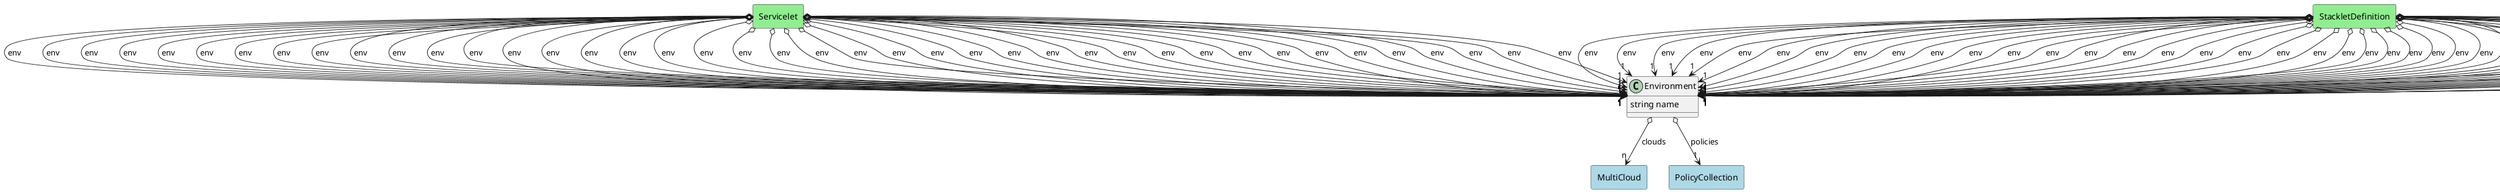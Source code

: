 @startuml

class "Environment" as Model {
 string name

 
}

rectangle "MultiCloud" as MultiCloud #lightblue {
}

Model o--> "n" MultiCloud : clouds


rectangle "PolicyCollection" as PolicyCollection #lightblue {
}

Model o--> "1" PolicyCollection : policies




    rectangle "Servicelet" as Servicelet #lightgreen {
    }
    
        Servicelet   o--> "1" Model : "env"
    
    rectangle "StackletDefinition" as StackletDefinition #lightgreen {
    }
    
        StackletDefinition   o--> "1" Model : "env"
    
    rectangle "Servicelet" as Servicelet #lightgreen {
    }
    
        Servicelet   o--> "1" Model : "env"
    
    rectangle "StackletDefinition" as StackletDefinition #lightgreen {
    }
    
        StackletDefinition   o--> "1" Model : "env"
    
    rectangle "Servicelet" as Servicelet #lightgreen {
    }
    
        Servicelet   o--> "1" Model : "env"
    
    rectangle "StackletDefinition" as StackletDefinition #lightgreen {
    }
    
        StackletDefinition   o--> "1" Model : "env"
    
    rectangle "Servicelet" as Servicelet #lightgreen {
    }
    
        Servicelet   o--> "1" Model : "env"
    
    rectangle "StackletDefinition" as StackletDefinition #lightgreen {
    }
    
        StackletDefinition   o--> "1" Model : "env"
    
    rectangle "Servicelet" as Servicelet #lightgreen {
    }
    
        Servicelet   o--> "1" Model : "env"
    
    rectangle "StackletDefinition" as StackletDefinition #lightgreen {
    }
    
        StackletDefinition   o--> "1" Model : "env"
    
    rectangle "Servicelet" as Servicelet #lightgreen {
    }
    
        Servicelet   o--> "1" Model : "env"
    
    rectangle "StackletDefinition" as StackletDefinition #lightgreen {
    }
    
        StackletDefinition   o--> "1" Model : "env"
    
    rectangle "Servicelet" as Servicelet #lightgreen {
    }
    
        Servicelet   o--> "1" Model : "env"
    
    rectangle "StackletDefinition" as StackletDefinition #lightgreen {
    }
    
        StackletDefinition   o--> "1" Model : "env"
    
    rectangle "Servicelet" as Servicelet #lightgreen {
    }
    
        Servicelet   o--> "1" Model : "env"
    
    rectangle "StackletDefinition" as StackletDefinition #lightgreen {
    }
    
        StackletDefinition   o--> "1" Model : "env"
    
    rectangle "Servicelet" as Servicelet #lightgreen {
    }
    
        Servicelet   o--> "1" Model : "env"
    
    rectangle "StackletDefinition" as StackletDefinition #lightgreen {
    }
    
        StackletDefinition   o--> "1" Model : "env"
    
    rectangle "Servicelet" as Servicelet #lightgreen {
    }
    
        Servicelet   o--> "1" Model : "env"
    
    rectangle "StackletDefinition" as StackletDefinition #lightgreen {
    }
    
        StackletDefinition   o--> "1" Model : "env"
    
    rectangle "Servicelet" as Servicelet #lightgreen {
    }
    
        Servicelet   o--> "1" Model : "env"
    
    rectangle "StackletDefinition" as StackletDefinition #lightgreen {
    }
    
        StackletDefinition   o--> "1" Model : "env"
    
    rectangle "Servicelet" as Servicelet #lightgreen {
    }
    
        Servicelet   o--> "1" Model : "env"
    
    rectangle "StackletDefinition" as StackletDefinition #lightgreen {
    }
    
        StackletDefinition   o--> "1" Model : "env"
    
    rectangle "Servicelet" as Servicelet #lightgreen {
    }
    
        Servicelet   o--> "1" Model : "env"
    
    rectangle "StackletDefinition" as StackletDefinition #lightgreen {
    }
    
        StackletDefinition   o--> "1" Model : "env"
    
    rectangle "Servicelet" as Servicelet #lightgreen {
    }
    
        Servicelet   o--> "1" Model : "env"
    
    rectangle "StackletDefinition" as StackletDefinition #lightgreen {
    }
    
        StackletDefinition   o--> "1" Model : "env"
    
    rectangle "Servicelet" as Servicelet #lightgreen {
    }
    
        Servicelet   o--> "1" Model : "env"
    
    rectangle "StackletDefinition" as StackletDefinition #lightgreen {
    }
    
        StackletDefinition   o--> "1" Model : "env"
    
    rectangle "Servicelet" as Servicelet #lightgreen {
    }
    
        Servicelet   o--> "1" Model : "env"
    
    rectangle "StackletDefinition" as StackletDefinition #lightgreen {
    }
    
        StackletDefinition   o--> "1" Model : "env"
    
    rectangle "Servicelet" as Servicelet #lightgreen {
    }
    
        Servicelet   o--> "1" Model : "env"
    
    rectangle "StackletDefinition" as StackletDefinition #lightgreen {
    }
    
        StackletDefinition   o--> "1" Model : "env"
    
    rectangle "Servicelet" as Servicelet #lightgreen {
    }
    
        Servicelet   o--> "1" Model : "env"
    
    rectangle "StackletDefinition" as StackletDefinition #lightgreen {
    }
    
        StackletDefinition   o--> "1" Model : "env"
    
    rectangle "Servicelet" as Servicelet #lightgreen {
    }
    
        Servicelet   o--> "1" Model : "env"
    
    rectangle "StackletDefinition" as StackletDefinition #lightgreen {
    }
    
        StackletDefinition   o--> "1" Model : "env"
    
    rectangle "Servicelet" as Servicelet #lightgreen {
    }
    
        Servicelet   o--> "1" Model : "env"
    
    rectangle "StackletDefinition" as StackletDefinition #lightgreen {
    }
    
        StackletDefinition   o--> "1" Model : "env"
    
    rectangle "Servicelet" as Servicelet #lightgreen {
    }
    
        Servicelet   o--> "1" Model : "env"
    
    rectangle "StackletDefinition" as StackletDefinition #lightgreen {
    }
    
        StackletDefinition   o--> "1" Model : "env"
    
    rectangle "Servicelet" as Servicelet #lightgreen {
    }
    
        Servicelet   o--> "1" Model : "env"
    
    rectangle "StackletDefinition" as StackletDefinition #lightgreen {
    }
    
        StackletDefinition   o--> "1" Model : "env"
    
    rectangle "Servicelet" as Servicelet #lightgreen {
    }
    
        Servicelet   o--> "1" Model : "env"
    
    rectangle "StackletDefinition" as StackletDefinition #lightgreen {
    }
    
        StackletDefinition   o--> "1" Model : "env"
    
    rectangle "Servicelet" as Servicelet #lightgreen {
    }
    
        Servicelet   o--> "1" Model : "env"
    
    rectangle "StackletDefinition" as StackletDefinition #lightgreen {
    }
    
        StackletDefinition   o--> "1" Model : "env"
    
    rectangle "Servicelet" as Servicelet #lightgreen {
    }
    
        Servicelet   o--> "1" Model : "env"
    
    rectangle "StackletDefinition" as StackletDefinition #lightgreen {
    }
    
        StackletDefinition   o--> "1" Model : "env"
    
    rectangle "Servicelet" as Servicelet #lightgreen {
    }
    
        Servicelet   o--> "1" Model : "env"
    
    rectangle "StackletDefinition" as StackletDefinition #lightgreen {
    }
    
        StackletDefinition   o--> "1" Model : "env"
    
    rectangle "Servicelet" as Servicelet #lightgreen {
    }
    
        Servicelet   o--> "1" Model : "env"
    
    rectangle "StackletDefinition" as StackletDefinition #lightgreen {
    }
    
        StackletDefinition   o--> "1" Model : "env"
    
    rectangle "Servicelet" as Servicelet #lightgreen {
    }
    
        Servicelet   o--> "1" Model : "env"
    
    rectangle "StackletDefinition" as StackletDefinition #lightgreen {
    }
    
        StackletDefinition   o--> "1" Model : "env"
    
    rectangle "Servicelet" as Servicelet #lightgreen {
    }
    
        Servicelet   o--> "1" Model : "env"
    
    rectangle "StackletDefinition" as StackletDefinition #lightgreen {
    }
    
        StackletDefinition   o--> "1" Model : "env"
    
    rectangle "Servicelet" as Servicelet #lightgreen {
    }
    
        Servicelet   o--> "1" Model : "env"
    
    rectangle "StackletDefinition" as StackletDefinition #lightgreen {
    }
    
        StackletDefinition   o--> "1" Model : "env"
    
    rectangle "Servicelet" as Servicelet #lightgreen {
    }
    
        Servicelet   o--> "1" Model : "env"
    
    rectangle "StackletDefinition" as StackletDefinition #lightgreen {
    }
    
        StackletDefinition   o--> "1" Model : "env"
    
    rectangle "Servicelet" as Servicelet #lightgreen {
    }
    
        Servicelet   o--> "1" Model : "env"
    
    rectangle "StackletDefinition" as StackletDefinition #lightgreen {
    }
    
        StackletDefinition   o--> "1" Model : "env"
    
    rectangle "Servicelet" as Servicelet #lightgreen {
    }
    
        Servicelet   o--> "1" Model : "env"
    
    rectangle "StackletDefinition" as StackletDefinition #lightgreen {
    }
    
        StackletDefinition   o--> "1" Model : "env"
    
    rectangle "Servicelet" as Servicelet #lightgreen {
    }
    
        Servicelet   o--> "1" Model : "env"
    
    rectangle "StackletDefinition" as StackletDefinition #lightgreen {
    }
    
        StackletDefinition   o--> "1" Model : "env"
    
    rectangle "Servicelet" as Servicelet #lightgreen {
    }
    
        Servicelet   o--> "1" Model : "env"
    
    rectangle "StackletDefinition" as StackletDefinition #lightgreen {
    }
    
        StackletDefinition   o--> "1" Model : "env"
    
    rectangle "Servicelet" as Servicelet #lightgreen {
    }
    
        Servicelet   o--> "1" Model : "env"
    
    rectangle "StackletDefinition" as StackletDefinition #lightgreen {
    }
    
        StackletDefinition   o--> "1" Model : "env"
    
    rectangle "Servicelet" as Servicelet #lightgreen {
    }
    
        Servicelet   o--> "1" Model : "env"
    
    rectangle "Stacklet" as Stacklet #lightgreen {
    }
    
        Stacklet   o--> "1" Model : "env"
    
    rectangle "StackletDefinition" as StackletDefinition #lightgreen {
    }
    
        StackletDefinition   o--> "1" Model : "env"
    
    rectangle "Servicelet" as Servicelet #lightgreen {
    }
    
        Servicelet   o--> "1" Model : "env"
    
    rectangle "Stacklet" as Stacklet #lightgreen {
    }
    
        Stacklet   o--> "1" Model : "env"
    
    rectangle "StackletDefinition" as StackletDefinition #lightgreen {
    }
    
        StackletDefinition   o--> "1" Model : "env"
    
    rectangle "Servicelet" as Servicelet #lightgreen {
    }
    
        Servicelet   o--> "1" Model : "env"
    
    rectangle "Stacklet" as Stacklet #lightgreen {
    }
    
        Stacklet   o--> "1" Model : "env"
    
    rectangle "StackletDefinition" as StackletDefinition #lightgreen {
    }
    
        StackletDefinition   o--> "1" Model : "env"
    
    rectangle "Servicelet" as Servicelet #lightgreen {
    }
    
        Servicelet   o--> "1" Model : "env"
    
    rectangle "Stacklet" as Stacklet #lightgreen {
    }
    
        Stacklet   o--> "1" Model : "env"
    
    rectangle "StackletDefinition" as StackletDefinition #lightgreen {
    }
    
        StackletDefinition   o--> "1" Model : "env"
    
    rectangle "Servicelet" as Servicelet #lightgreen {
    }
    
        Servicelet   o--> "1" Model : "env"
    
    rectangle "Stacklet" as Stacklet #lightgreen {
    }
    
        Stacklet   o--> "1" Model : "env"
    
    rectangle "StackletDefinition" as StackletDefinition #lightgreen {
    }
    
        StackletDefinition   o--> "1" Model : "env"
    

@enduml
